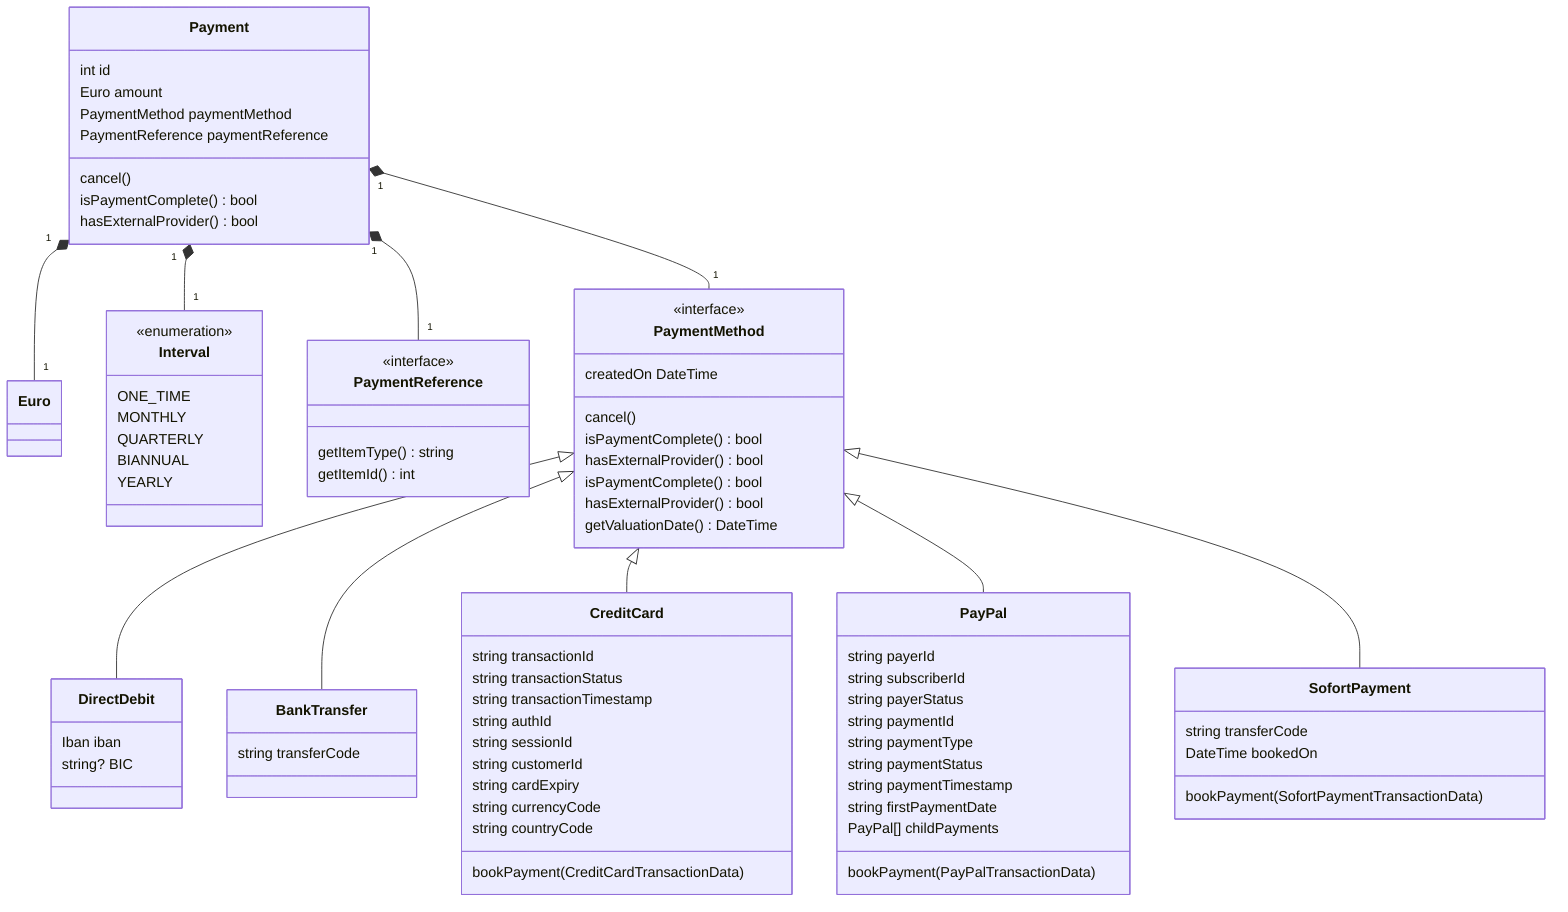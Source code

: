 classDiagram
  class Payment {
    int id
    Euro amount
    PaymentMethod paymentMethod
    PaymentReference paymentReference
    
    cancel()
    isPaymentComplete()  bool
    hasExternalProvider() bool
  }
  Payment "1" *-- "1"  Euro
  Payment "1" *-- "1" Interval
  Payment "1" *-- "1"  PaymentReference
  Payment "1" *-- "1"  PaymentMethod

  class PaymentReference {
    <<interface>>
    getItemType() string
    getItemId() int
  }
  
  class Interval {
    <<enumeration>>
    ONE_TIME
    MONTHLY
    QUARTERLY
    BIANNUAL
    YEARLY
  }

  class PaymentMethod {
    <<interface>>
    createdOn DateTime
    cancel()
    isPaymentComplete()  bool
    hasExternalProvider() bool
    isPaymentComplete()  bool
    hasExternalProvider() bool
    getValuationDate() DateTime
  }

  class DirectDebit {
    Iban iban
    string? BIC

  }
  PaymentMethod <|-- DirectDebit

  class BankTransfer {
    string transferCode
  }
  PaymentMethod <|-- BankTransfer

  class CreditCard {
    string transactionId
	  string transactionStatus
	  string transactionTimestamp
	  string authId
	  string sessionId
	  string customerId
	  string cardExpiry
	  string currencyCode
	  string countryCode
	
    bookPayment( CreditCardTransactionData )
  }
  PaymentMethod <|-- CreditCard
  

  class PayPal {
    string payerId
	  string subscriberId
	  string payerStatus
	  string paymentId
	  string paymentType
	  string paymentStatus
	  string paymentTimestamp
	  string firstPaymentDate
	  PayPal[] childPayments
    bookPayment( PayPalTransactionData )
  }
  PaymentMethod <|-- PayPal
  

  class SofortPayment {
    string transferCode
    DateTime bookedOn
    bookPayment( SofortPaymentTransactionData )
  }
  PaymentMethod <|-- SofortPayment
